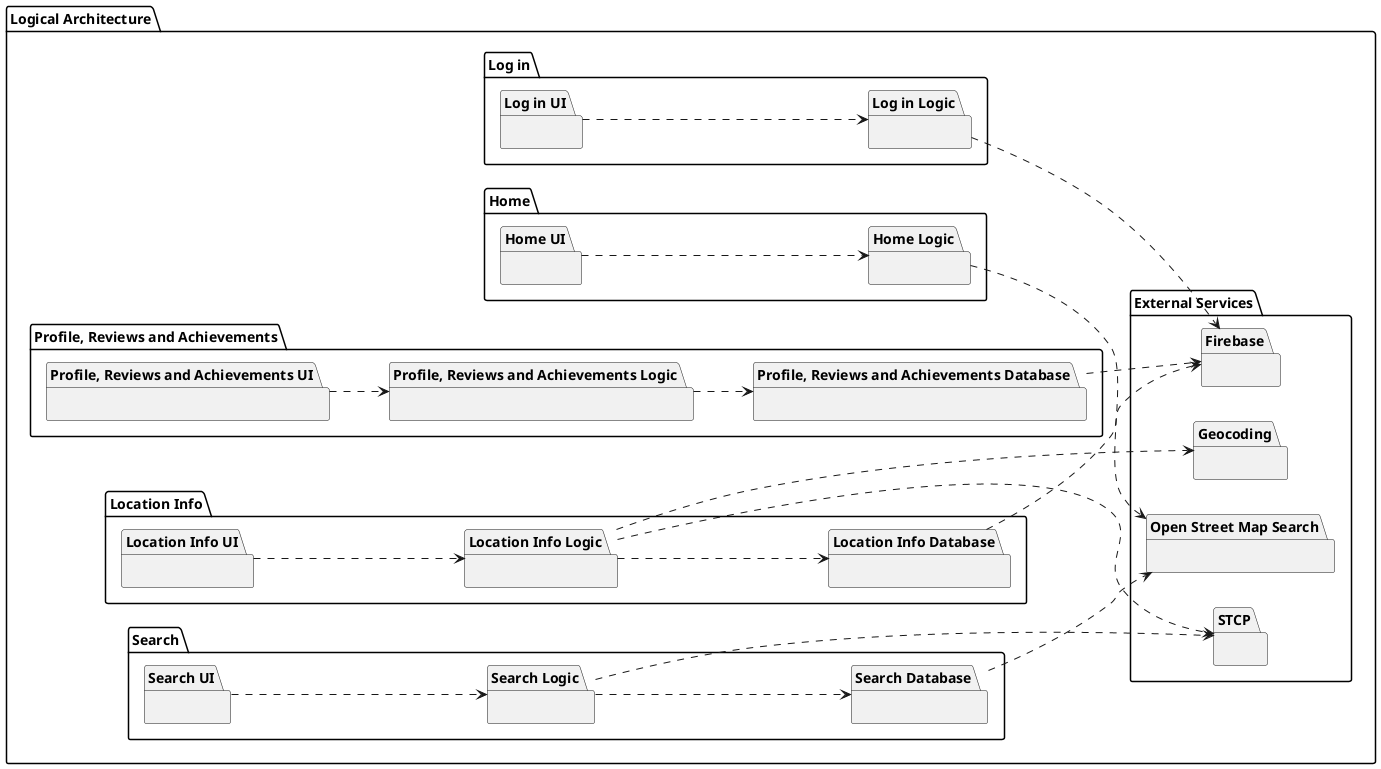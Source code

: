 @startuml study@
left to right direction

package "Logical Architecture" {

    package "Log in" {
        package "Log in UI" {}
        package "Log in Logic" {}
    }

    package "External Services" {
        package "Firebase" {}
        package "Open Street Map Search" {}
        package "Geocoding" {}
        package "STCP" {}
    }

    package "Home" {
        package "Home UI" {}
        package "Home Logic" {}
    }

    package "Profile, Reviews and Achievements" {
        package "Profile, Reviews and Achievements UI" {}
        package "Profile, Reviews and Achievements Logic" {}
        package "Profile, Reviews and Achievements Database" {}
    }

    package "Location Info" {
        package "Location Info UI" {}
        package "Location Info Logic" {}
        package "Location Info Database" {}
    }

    package "Search" {
        package "Search UI" {}
        package "Search Logic" {}
        package "Search Database" {}
    }

    "Log in UI" ..> "Log in Logic"
    "Log in Logic" ..> "Firebase"
    "Home UI" ..> "Home Logic"
    "Home Logic" ..> "Open Street Map Search"
    "Profile, Reviews and Achievements UI" ..> "Profile, Reviews and Achievements Logic"
    "Profile, Reviews and Achievements Logic" ..> "Profile, Reviews and Achievements Database"
    "Profile, Reviews and Achievements Database" ..> "Firebase"
    "Location Info UI" ..> "Location Info Logic"
    "Location Info Logic"..> "Location Info Database"
    "Location Info Logic" ..> "Geocoding"
    "Location Info Database" ..> "Firebase"
    "Search UI" ..> "Search Logic"
    "Search Logic" ..> "Search Database"
    "Search Database" ..> "Open Street Map Search"
    "Search Logic" ..> "STCP"
    "Location Info Logic" ..> "STCP"

}



@enduml